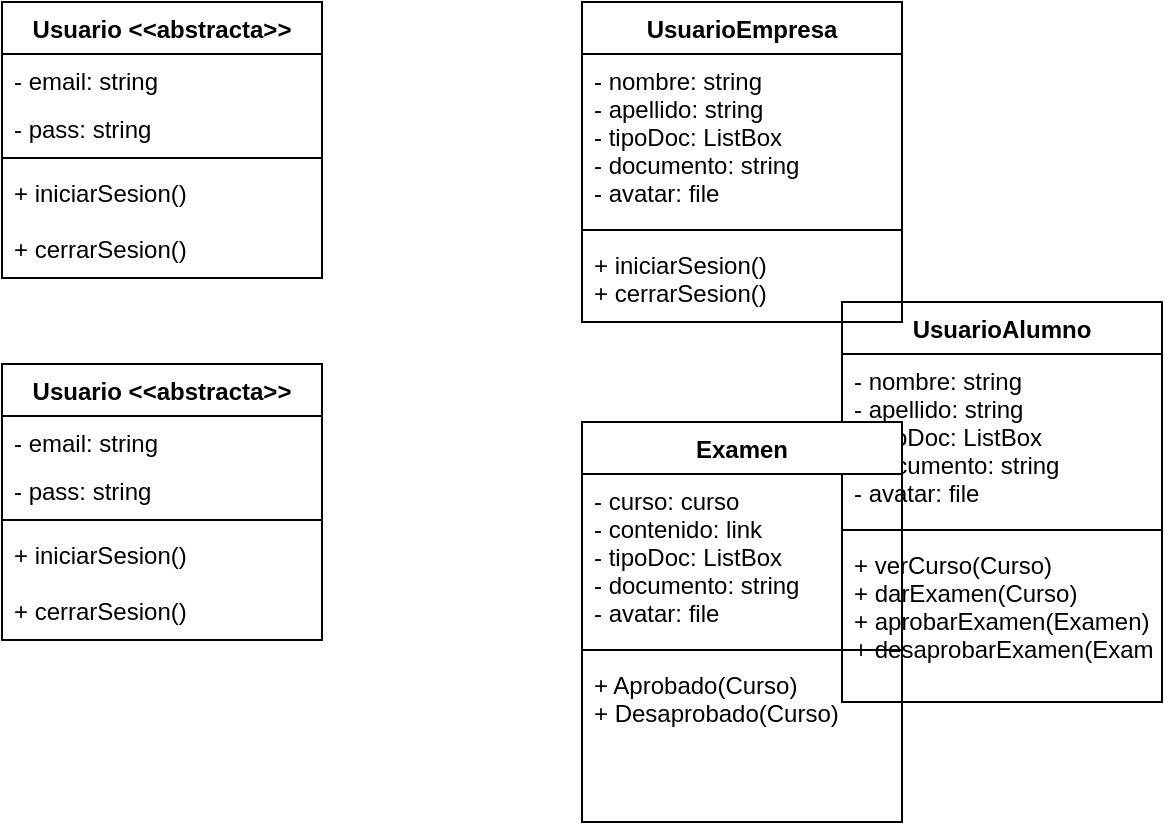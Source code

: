 <mxfile version="12.1.3" type="github" pages="1">
  <diagram id="ks2A7EucgP2BNm0lF7E0" name="Page-1">
    <mxGraphModel dx="1049" dy="463" grid="1" gridSize="10" guides="1" tooltips="1" connect="1" arrows="1" fold="1" page="1" pageScale="1" pageWidth="827" pageHeight="1169" math="0" shadow="0">
      <root>
        <mxCell id="0"/>
        <mxCell id="1" parent="0"/>
        <mxCell id="uocUyu8FgRilAEcmeCP6-1" value="Usuario &lt;&lt;abstracta&gt;&gt;" style="swimlane;fontStyle=1;align=center;verticalAlign=top;childLayout=stackLayout;horizontal=1;startSize=26;horizontalStack=0;resizeParent=1;resizeParentMax=0;resizeLast=0;collapsible=1;marginBottom=0;" vertex="1" parent="1">
          <mxGeometry x="200" y="100" width="160" height="138" as="geometry"/>
        </mxCell>
        <mxCell id="uocUyu8FgRilAEcmeCP6-2" value="- email: string" style="text;strokeColor=none;fillColor=none;align=left;verticalAlign=top;spacingLeft=4;spacingRight=4;overflow=hidden;rotatable=0;points=[[0,0.5],[1,0.5]];portConstraint=eastwest;" vertex="1" parent="uocUyu8FgRilAEcmeCP6-1">
          <mxGeometry y="26" width="160" height="24" as="geometry"/>
        </mxCell>
        <mxCell id="uocUyu8FgRilAEcmeCP6-24" value="- pass: string" style="text;strokeColor=none;fillColor=none;align=left;verticalAlign=top;spacingLeft=4;spacingRight=4;overflow=hidden;rotatable=0;points=[[0,0.5],[1,0.5]];portConstraint=eastwest;" vertex="1" parent="uocUyu8FgRilAEcmeCP6-1">
          <mxGeometry y="50" width="160" height="24" as="geometry"/>
        </mxCell>
        <mxCell id="uocUyu8FgRilAEcmeCP6-3" value="" style="line;strokeWidth=1;fillColor=none;align=left;verticalAlign=middle;spacingTop=-1;spacingLeft=3;spacingRight=3;rotatable=0;labelPosition=right;points=[];portConstraint=eastwest;" vertex="1" parent="uocUyu8FgRilAEcmeCP6-1">
          <mxGeometry y="74" width="160" height="8" as="geometry"/>
        </mxCell>
        <mxCell id="uocUyu8FgRilAEcmeCP6-4" value="+ iniciarSesion()" style="text;strokeColor=none;fillColor=none;align=left;verticalAlign=top;spacingLeft=4;spacingRight=4;overflow=hidden;rotatable=0;points=[[0,0.5],[1,0.5]];portConstraint=eastwest;" vertex="1" parent="uocUyu8FgRilAEcmeCP6-1">
          <mxGeometry y="82" width="160" height="28" as="geometry"/>
        </mxCell>
        <mxCell id="uocUyu8FgRilAEcmeCP6-25" value="+ cerrarSesion()" style="text;strokeColor=none;fillColor=none;align=left;verticalAlign=top;spacingLeft=4;spacingRight=4;overflow=hidden;rotatable=0;points=[[0,0.5],[1,0.5]];portConstraint=eastwest;" vertex="1" parent="uocUyu8FgRilAEcmeCP6-1">
          <mxGeometry y="110" width="160" height="28" as="geometry"/>
        </mxCell>
        <mxCell id="uocUyu8FgRilAEcmeCP6-10" value="UsuarioAlumno" style="swimlane;fontStyle=1;align=center;verticalAlign=top;childLayout=stackLayout;horizontal=1;startSize=26;horizontalStack=0;resizeParent=1;resizeParentMax=0;resizeLast=0;collapsible=1;marginBottom=0;" vertex="1" parent="1">
          <mxGeometry x="620" y="250" width="160" height="200" as="geometry"/>
        </mxCell>
        <mxCell id="uocUyu8FgRilAEcmeCP6-11" value="- nombre: string&#xa;- apellido: string&#xa;- tipoDoc: ListBox&#xa;- documento: string&#xa;- avatar: file" style="text;strokeColor=none;fillColor=none;align=left;verticalAlign=top;spacingLeft=4;spacingRight=4;overflow=hidden;rotatable=0;points=[[0,0.5],[1,0.5]];portConstraint=eastwest;" vertex="1" parent="uocUyu8FgRilAEcmeCP6-10">
          <mxGeometry y="26" width="160" height="84" as="geometry"/>
        </mxCell>
        <mxCell id="uocUyu8FgRilAEcmeCP6-12" value="" style="line;strokeWidth=1;fillColor=none;align=left;verticalAlign=middle;spacingTop=-1;spacingLeft=3;spacingRight=3;rotatable=0;labelPosition=right;points=[];portConstraint=eastwest;" vertex="1" parent="uocUyu8FgRilAEcmeCP6-10">
          <mxGeometry y="110" width="160" height="8" as="geometry"/>
        </mxCell>
        <mxCell id="uocUyu8FgRilAEcmeCP6-13" value="+ verCurso(Curso)&#xa;+ darExamen(Curso)&#xa;+ aprobarExamen(Examen)&#xa;+ desaprobarExamen(Examen)&#xa;" style="text;strokeColor=none;fillColor=none;align=left;verticalAlign=top;spacingLeft=4;spacingRight=4;overflow=hidden;rotatable=0;points=[[0,0.5],[1,0.5]];portConstraint=eastwest;" vertex="1" parent="uocUyu8FgRilAEcmeCP6-10">
          <mxGeometry y="118" width="160" height="82" as="geometry"/>
        </mxCell>
        <mxCell id="uocUyu8FgRilAEcmeCP6-14" value="UsuarioEmpresa" style="swimlane;fontStyle=1;align=center;verticalAlign=top;childLayout=stackLayout;horizontal=1;startSize=26;horizontalStack=0;resizeParent=1;resizeParentMax=0;resizeLast=0;collapsible=1;marginBottom=0;" vertex="1" parent="1">
          <mxGeometry x="490" y="100" width="160" height="160" as="geometry"/>
        </mxCell>
        <mxCell id="uocUyu8FgRilAEcmeCP6-15" value="- nombre: string&#xa;- apellido: string&#xa;- tipoDoc: ListBox&#xa;- documento: string&#xa;- avatar: file" style="text;strokeColor=none;fillColor=none;align=left;verticalAlign=top;spacingLeft=4;spacingRight=4;overflow=hidden;rotatable=0;points=[[0,0.5],[1,0.5]];portConstraint=eastwest;" vertex="1" parent="uocUyu8FgRilAEcmeCP6-14">
          <mxGeometry y="26" width="160" height="84" as="geometry"/>
        </mxCell>
        <mxCell id="uocUyu8FgRilAEcmeCP6-16" value="" style="line;strokeWidth=1;fillColor=none;align=left;verticalAlign=middle;spacingTop=-1;spacingLeft=3;spacingRight=3;rotatable=0;labelPosition=right;points=[];portConstraint=eastwest;" vertex="1" parent="uocUyu8FgRilAEcmeCP6-14">
          <mxGeometry y="110" width="160" height="8" as="geometry"/>
        </mxCell>
        <mxCell id="uocUyu8FgRilAEcmeCP6-17" value="+ iniciarSesion()&#xa;+ cerrarSesion()" style="text;strokeColor=none;fillColor=none;align=left;verticalAlign=top;spacingLeft=4;spacingRight=4;overflow=hidden;rotatable=0;points=[[0,0.5],[1,0.5]];portConstraint=eastwest;" vertex="1" parent="uocUyu8FgRilAEcmeCP6-14">
          <mxGeometry y="118" width="160" height="42" as="geometry"/>
        </mxCell>
        <mxCell id="uocUyu8FgRilAEcmeCP6-18" value="Examen" style="swimlane;fontStyle=1;align=center;verticalAlign=top;childLayout=stackLayout;horizontal=1;startSize=26;horizontalStack=0;resizeParent=1;resizeParentMax=0;resizeLast=0;collapsible=1;marginBottom=0;" vertex="1" parent="1">
          <mxGeometry x="490" y="310" width="160" height="200" as="geometry"/>
        </mxCell>
        <mxCell id="uocUyu8FgRilAEcmeCP6-19" value="- curso: curso&#xa;- contenido: link&#xa;- tipoDoc: ListBox&#xa;- documento: string&#xa;- avatar: file" style="text;strokeColor=none;fillColor=none;align=left;verticalAlign=top;spacingLeft=4;spacingRight=4;overflow=hidden;rotatable=0;points=[[0,0.5],[1,0.5]];portConstraint=eastwest;" vertex="1" parent="uocUyu8FgRilAEcmeCP6-18">
          <mxGeometry y="26" width="160" height="84" as="geometry"/>
        </mxCell>
        <mxCell id="uocUyu8FgRilAEcmeCP6-20" value="" style="line;strokeWidth=1;fillColor=none;align=left;verticalAlign=middle;spacingTop=-1;spacingLeft=3;spacingRight=3;rotatable=0;labelPosition=right;points=[];portConstraint=eastwest;" vertex="1" parent="uocUyu8FgRilAEcmeCP6-18">
          <mxGeometry y="110" width="160" height="8" as="geometry"/>
        </mxCell>
        <mxCell id="uocUyu8FgRilAEcmeCP6-21" value="+ Aprobado(Curso)&#xa;+ Desaprobado(Curso)&#xa;" style="text;strokeColor=none;fillColor=none;align=left;verticalAlign=top;spacingLeft=4;spacingRight=4;overflow=hidden;rotatable=0;points=[[0,0.5],[1,0.5]];portConstraint=eastwest;" vertex="1" parent="uocUyu8FgRilAEcmeCP6-18">
          <mxGeometry y="118" width="160" height="82" as="geometry"/>
        </mxCell>
        <mxCell id="uocUyu8FgRilAEcmeCP6-27" value="Usuario &lt;&lt;abstracta&gt;&gt;" style="swimlane;fontStyle=1;align=center;verticalAlign=top;childLayout=stackLayout;horizontal=1;startSize=26;horizontalStack=0;resizeParent=1;resizeParentMax=0;resizeLast=0;collapsible=1;marginBottom=0;" vertex="1" parent="1">
          <mxGeometry x="200" y="281" width="160" height="138" as="geometry"/>
        </mxCell>
        <mxCell id="uocUyu8FgRilAEcmeCP6-28" value="- email: string" style="text;strokeColor=none;fillColor=none;align=left;verticalAlign=top;spacingLeft=4;spacingRight=4;overflow=hidden;rotatable=0;points=[[0,0.5],[1,0.5]];portConstraint=eastwest;" vertex="1" parent="uocUyu8FgRilAEcmeCP6-27">
          <mxGeometry y="26" width="160" height="24" as="geometry"/>
        </mxCell>
        <mxCell id="uocUyu8FgRilAEcmeCP6-29" value="- pass: string" style="text;strokeColor=none;fillColor=none;align=left;verticalAlign=top;spacingLeft=4;spacingRight=4;overflow=hidden;rotatable=0;points=[[0,0.5],[1,0.5]];portConstraint=eastwest;" vertex="1" parent="uocUyu8FgRilAEcmeCP6-27">
          <mxGeometry y="50" width="160" height="24" as="geometry"/>
        </mxCell>
        <mxCell id="uocUyu8FgRilAEcmeCP6-30" value="" style="line;strokeWidth=1;fillColor=none;align=left;verticalAlign=middle;spacingTop=-1;spacingLeft=3;spacingRight=3;rotatable=0;labelPosition=right;points=[];portConstraint=eastwest;" vertex="1" parent="uocUyu8FgRilAEcmeCP6-27">
          <mxGeometry y="74" width="160" height="8" as="geometry"/>
        </mxCell>
        <mxCell id="uocUyu8FgRilAEcmeCP6-31" value="+ iniciarSesion()" style="text;strokeColor=none;fillColor=none;align=left;verticalAlign=top;spacingLeft=4;spacingRight=4;overflow=hidden;rotatable=0;points=[[0,0.5],[1,0.5]];portConstraint=eastwest;" vertex="1" parent="uocUyu8FgRilAEcmeCP6-27">
          <mxGeometry y="82" width="160" height="28" as="geometry"/>
        </mxCell>
        <mxCell id="uocUyu8FgRilAEcmeCP6-32" value="+ cerrarSesion()" style="text;strokeColor=none;fillColor=none;align=left;verticalAlign=top;spacingLeft=4;spacingRight=4;overflow=hidden;rotatable=0;points=[[0,0.5],[1,0.5]];portConstraint=eastwest;" vertex="1" parent="uocUyu8FgRilAEcmeCP6-27">
          <mxGeometry y="110" width="160" height="28" as="geometry"/>
        </mxCell>
      </root>
    </mxGraphModel>
  </diagram>
</mxfile>
